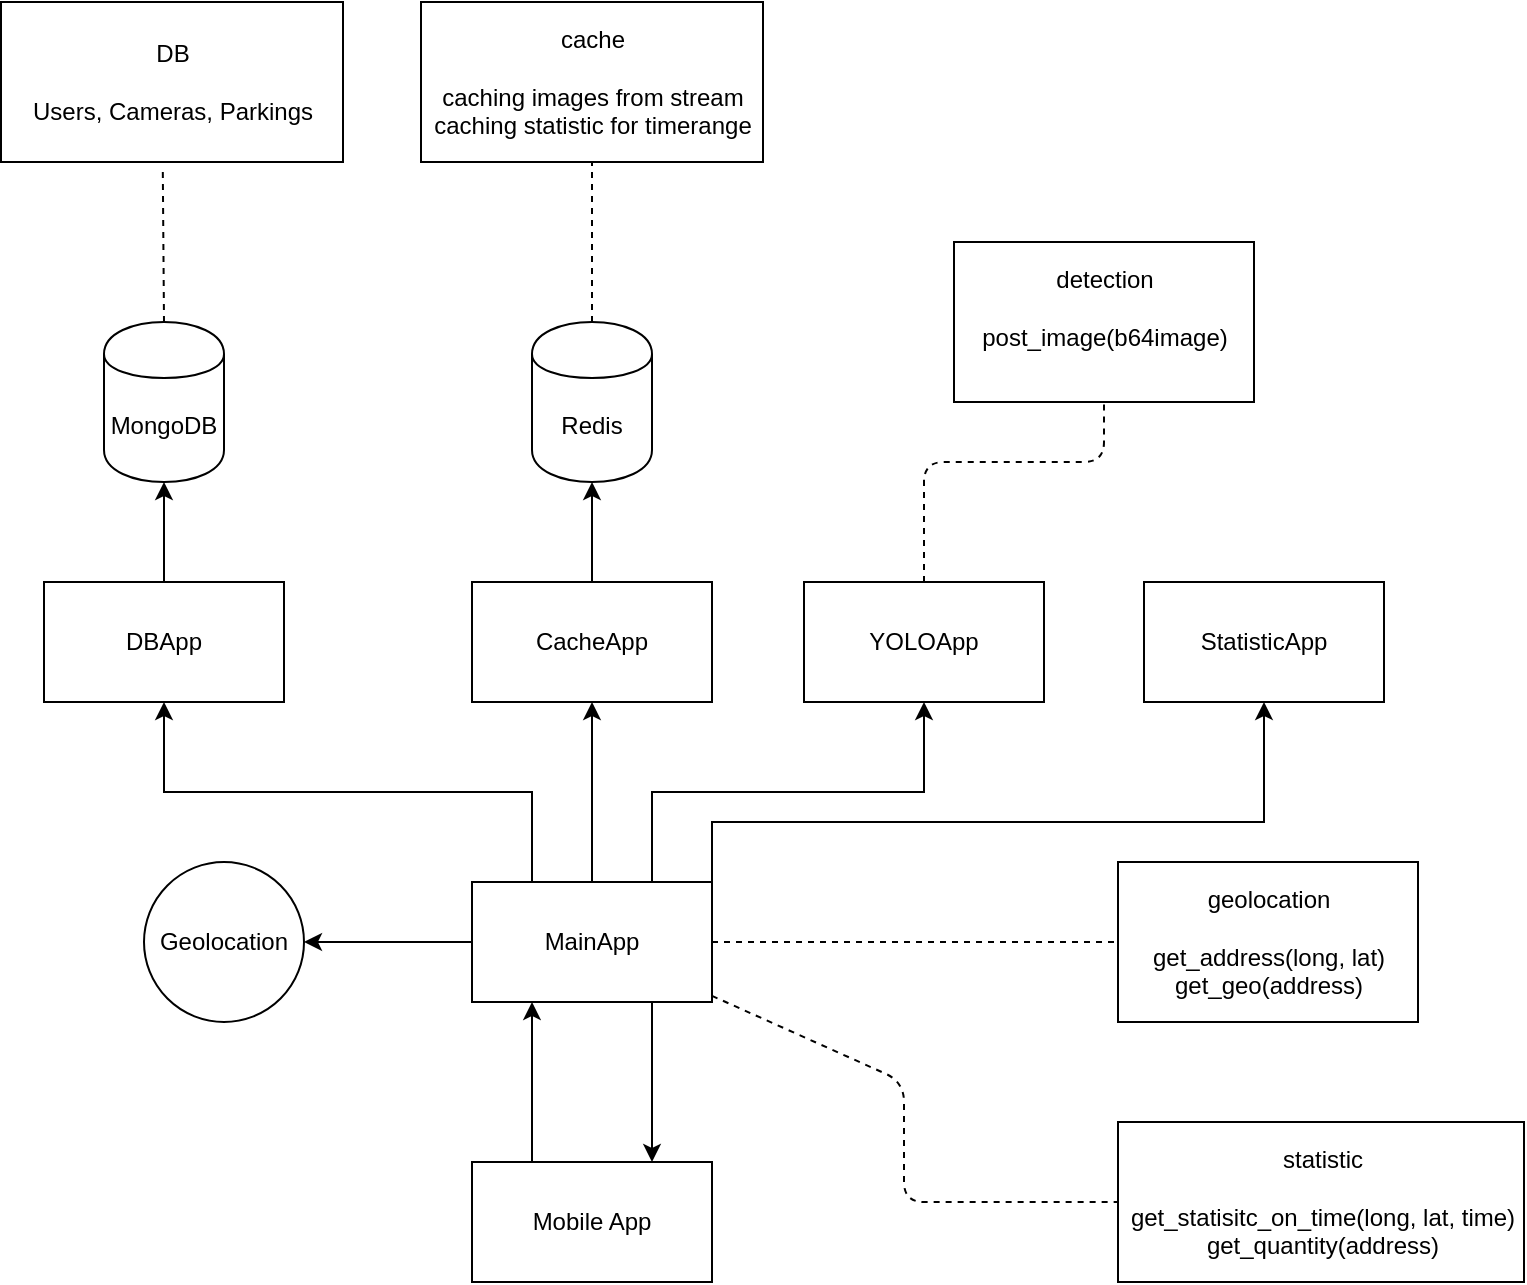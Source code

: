 <mxfile version="13.3.1" type="device"><diagram id="NIFeJiOtd8Y0fiY2GfI-" name="Page-1"><mxGraphModel dx="948" dy="1744" grid="1" gridSize="10" guides="1" tooltips="1" connect="1" arrows="1" fold="1" page="1" pageScale="1" pageWidth="827" pageHeight="1169" math="0" shadow="0"><root><mxCell id="0"/><mxCell id="1" parent="0"/><mxCell id="oYIXmTs4V15snj8VmOu9-6" style="edgeStyle=orthogonalEdgeStyle;rounded=0;orthogonalLoop=1;jettySize=auto;html=1;exitX=0.25;exitY=0;exitDx=0;exitDy=0;entryX=0.25;entryY=1;entryDx=0;entryDy=0;" edge="1" parent="1" source="oYIXmTs4V15snj8VmOu9-1" target="oYIXmTs4V15snj8VmOu9-2"><mxGeometry relative="1" as="geometry"/></mxCell><mxCell id="oYIXmTs4V15snj8VmOu9-1" value="Mobile App" style="rounded=0;whiteSpace=wrap;html=1;" vertex="1" parent="1"><mxGeometry x="354" y="570" width="120" height="60" as="geometry"/></mxCell><mxCell id="oYIXmTs4V15snj8VmOu9-7" style="edgeStyle=orthogonalEdgeStyle;rounded=0;orthogonalLoop=1;jettySize=auto;html=1;exitX=0.75;exitY=1;exitDx=0;exitDy=0;entryX=0.75;entryY=0;entryDx=0;entryDy=0;" edge="1" parent="1" source="oYIXmTs4V15snj8VmOu9-2" target="oYIXmTs4V15snj8VmOu9-1"><mxGeometry relative="1" as="geometry"/></mxCell><mxCell id="oYIXmTs4V15snj8VmOu9-12" style="edgeStyle=orthogonalEdgeStyle;rounded=0;orthogonalLoop=1;jettySize=auto;html=1;exitX=0.25;exitY=0;exitDx=0;exitDy=0;entryX=0.5;entryY=1;entryDx=0;entryDy=0;" edge="1" parent="1" source="oYIXmTs4V15snj8VmOu9-2" target="oYIXmTs4V15snj8VmOu9-3"><mxGeometry relative="1" as="geometry"/></mxCell><mxCell id="oYIXmTs4V15snj8VmOu9-13" style="edgeStyle=orthogonalEdgeStyle;rounded=0;orthogonalLoop=1;jettySize=auto;html=1;exitX=0.5;exitY=0;exitDx=0;exitDy=0;entryX=0.5;entryY=1;entryDx=0;entryDy=0;" edge="1" parent="1" source="oYIXmTs4V15snj8VmOu9-2" target="oYIXmTs4V15snj8VmOu9-4"><mxGeometry relative="1" as="geometry"/></mxCell><mxCell id="oYIXmTs4V15snj8VmOu9-14" style="edgeStyle=orthogonalEdgeStyle;rounded=0;orthogonalLoop=1;jettySize=auto;html=1;exitX=0.75;exitY=0;exitDx=0;exitDy=0;entryX=0.5;entryY=1;entryDx=0;entryDy=0;" edge="1" parent="1" source="oYIXmTs4V15snj8VmOu9-2" target="oYIXmTs4V15snj8VmOu9-5"><mxGeometry relative="1" as="geometry"/></mxCell><mxCell id="oYIXmTs4V15snj8VmOu9-17" style="edgeStyle=orthogonalEdgeStyle;rounded=0;orthogonalLoop=1;jettySize=auto;html=1;exitX=0;exitY=0.5;exitDx=0;exitDy=0;entryX=1;entryY=0.5;entryDx=0;entryDy=0;" edge="1" parent="1" source="oYIXmTs4V15snj8VmOu9-2" target="oYIXmTs4V15snj8VmOu9-8"><mxGeometry relative="1" as="geometry"/></mxCell><mxCell id="oYIXmTs4V15snj8VmOu9-31" style="edgeStyle=orthogonalEdgeStyle;rounded=0;orthogonalLoop=1;jettySize=auto;html=1;exitX=1;exitY=0.25;exitDx=0;exitDy=0;entryX=0.5;entryY=1;entryDx=0;entryDy=0;" edge="1" parent="1" source="oYIXmTs4V15snj8VmOu9-2" target="oYIXmTs4V15snj8VmOu9-30"><mxGeometry relative="1" as="geometry"><Array as="points"><mxPoint x="474" y="400"/><mxPoint x="750" y="400"/></Array></mxGeometry></mxCell><mxCell id="oYIXmTs4V15snj8VmOu9-2" value="MainApp" style="rounded=0;whiteSpace=wrap;html=1;" vertex="1" parent="1"><mxGeometry x="354" y="430" width="120" height="60" as="geometry"/></mxCell><mxCell id="oYIXmTs4V15snj8VmOu9-16" style="edgeStyle=orthogonalEdgeStyle;rounded=0;orthogonalLoop=1;jettySize=auto;html=1;exitX=0.5;exitY=0;exitDx=0;exitDy=0;entryX=0.5;entryY=1;entryDx=0;entryDy=0;" edge="1" parent="1" source="oYIXmTs4V15snj8VmOu9-3" target="oYIXmTs4V15snj8VmOu9-9"><mxGeometry relative="1" as="geometry"/></mxCell><mxCell id="oYIXmTs4V15snj8VmOu9-3" value="DBApp" style="rounded=0;whiteSpace=wrap;html=1;" vertex="1" parent="1"><mxGeometry x="140" y="280" width="120" height="60" as="geometry"/></mxCell><mxCell id="oYIXmTs4V15snj8VmOu9-15" style="edgeStyle=orthogonalEdgeStyle;rounded=0;orthogonalLoop=1;jettySize=auto;html=1;exitX=0.5;exitY=0;exitDx=0;exitDy=0;entryX=0.5;entryY=1;entryDx=0;entryDy=0;" edge="1" parent="1" source="oYIXmTs4V15snj8VmOu9-4" target="oYIXmTs4V15snj8VmOu9-10"><mxGeometry relative="1" as="geometry"/></mxCell><mxCell id="oYIXmTs4V15snj8VmOu9-4" value="CacheApp" style="rounded=0;whiteSpace=wrap;html=1;" vertex="1" parent="1"><mxGeometry x="354" y="280" width="120" height="60" as="geometry"/></mxCell><mxCell id="oYIXmTs4V15snj8VmOu9-5" value="YOLOApp" style="rounded=0;whiteSpace=wrap;html=1;" vertex="1" parent="1"><mxGeometry x="520" y="280" width="120" height="60" as="geometry"/></mxCell><mxCell id="oYIXmTs4V15snj8VmOu9-8" value="Geolocation" style="ellipse;whiteSpace=wrap;html=1;aspect=fixed;" vertex="1" parent="1"><mxGeometry x="190" y="420" width="80" height="80" as="geometry"/></mxCell><mxCell id="oYIXmTs4V15snj8VmOu9-9" value="MongoDB" style="shape=cylinder;whiteSpace=wrap;html=1;boundedLbl=1;backgroundOutline=1;" vertex="1" parent="1"><mxGeometry x="170" y="150" width="60" height="80" as="geometry"/></mxCell><mxCell id="oYIXmTs4V15snj8VmOu9-10" value="Redis" style="shape=cylinder;whiteSpace=wrap;html=1;boundedLbl=1;backgroundOutline=1;" vertex="1" parent="1"><mxGeometry x="384" y="150" width="60" height="80" as="geometry"/></mxCell><mxCell id="oYIXmTs4V15snj8VmOu9-18" value="" style="endArrow=none;dashed=1;html=1;exitX=1;exitY=0.5;exitDx=0;exitDy=0;entryX=0;entryY=0.5;entryDx=0;entryDy=0;" edge="1" parent="1" source="oYIXmTs4V15snj8VmOu9-2" target="oYIXmTs4V15snj8VmOu9-20"><mxGeometry width="50" height="50" relative="1" as="geometry"><mxPoint x="520" y="480" as="sourcePoint"/><mxPoint x="650" y="460" as="targetPoint"/></mxGeometry></mxCell><mxCell id="oYIXmTs4V15snj8VmOu9-20" value="geolocation&lt;br&gt;&lt;br&gt;get_address(long, lat)&lt;br&gt;get_geo(address)" style="html=1;" vertex="1" parent="1"><mxGeometry x="677" y="420" width="150" height="80" as="geometry"/></mxCell><mxCell id="oYIXmTs4V15snj8VmOu9-22" value="" style="endArrow=none;dashed=1;html=1;entryX=0;entryY=0.5;entryDx=0;entryDy=0;" edge="1" parent="1" source="oYIXmTs4V15snj8VmOu9-2" target="oYIXmTs4V15snj8VmOu9-23"><mxGeometry width="50" height="50" relative="1" as="geometry"><mxPoint x="610" y="580" as="sourcePoint"/><mxPoint x="650" y="590" as="targetPoint"/><Array as="points"><mxPoint x="570" y="530"/><mxPoint x="570" y="590"/></Array></mxGeometry></mxCell><mxCell id="oYIXmTs4V15snj8VmOu9-23" value="statistic&lt;br&gt;&lt;br&gt;get_statisitc_on_time(long, lat, time)&lt;br&gt;get_quantity(address)" style="html=1;" vertex="1" parent="1"><mxGeometry x="677" y="550" width="203" height="80" as="geometry"/></mxCell><mxCell id="oYIXmTs4V15snj8VmOu9-26" value="detection&lt;br&gt;&lt;br&gt;post_image(b64image)&lt;br&gt;&lt;span style=&quot;color: rgba(0 , 0 , 0 , 0) ; font-family: monospace ; font-size: 0px&quot;&gt;%3CmxGraphModel%3E%3Croot%3E%3CmxCell%20id%3D%220%22%2F%3E%3CmxCell%20id%3D%221%22%20parent%3D%220%22%2F%3E%3CmxCell%20id%3D%222%22%20value%3D%22geolocation%26lt%3Bbr%26gt%3B%26lt%3Bbr%26gt%3Bget_address(long%2C%20lat)%26lt%3Bbr%26gt%3Bget_geo(address)%22%20style%3D%22html%3D1%3B%22%20vertex%3D%221%22%20parent%3D%221%22%3E%3CmxGeometry%20x%3D%22677%22%20y%3D%22420%22%20width%3D%22150%22%20height%3D%2280%22%20as%3D%22geometry%22%2F%3E%3C%2FmxCell%3E%3C%2Froot%3E%3C%2FmxGraphModel%3E&lt;/span&gt;" style="html=1;" vertex="1" parent="1"><mxGeometry x="595" y="110" width="150" height="80" as="geometry"/></mxCell><mxCell id="oYIXmTs4V15snj8VmOu9-29" value="" style="endArrow=none;dashed=1;html=1;entryX=0.5;entryY=1;entryDx=0;entryDy=0;exitX=0.5;exitY=0;exitDx=0;exitDy=0;" edge="1" parent="1" source="oYIXmTs4V15snj8VmOu9-5" target="oYIXmTs4V15snj8VmOu9-26"><mxGeometry width="50" height="50" relative="1" as="geometry"><mxPoint x="590" y="250" as="sourcePoint"/><mxPoint x="640" y="200" as="targetPoint"/><Array as="points"><mxPoint x="580" y="220"/><mxPoint x="670" y="220"/></Array></mxGeometry></mxCell><mxCell id="oYIXmTs4V15snj8VmOu9-30" value="StatisticApp" style="rounded=0;whiteSpace=wrap;html=1;" vertex="1" parent="1"><mxGeometry x="690" y="280" width="120" height="60" as="geometry"/></mxCell><mxCell id="oYIXmTs4V15snj8VmOu9-32" value="" style="endArrow=none;dashed=1;html=1;exitX=0.5;exitY=0;exitDx=0;exitDy=0;entryX=0.5;entryY=1;entryDx=0;entryDy=0;" edge="1" parent="1" source="oYIXmTs4V15snj8VmOu9-10" target="oYIXmTs4V15snj8VmOu9-33"><mxGeometry width="50" height="50" relative="1" as="geometry"><mxPoint x="390" y="140" as="sourcePoint"/><mxPoint x="414" y="80" as="targetPoint"/></mxGeometry></mxCell><mxCell id="oYIXmTs4V15snj8VmOu9-33" value="cache&lt;br&gt;&lt;br&gt;caching images from stream&lt;br&gt;caching statistic for timerange" style="html=1;" vertex="1" parent="1"><mxGeometry x="328.5" y="-10" width="171" height="80" as="geometry"/></mxCell><mxCell id="oYIXmTs4V15snj8VmOu9-34" value="DB&lt;br&gt;&lt;br&gt;Users, Cameras, Parkings" style="html=1;" vertex="1" parent="1"><mxGeometry x="118.5" y="-10" width="171" height="80" as="geometry"/></mxCell><mxCell id="oYIXmTs4V15snj8VmOu9-35" value="" style="endArrow=none;dashed=1;html=1;exitX=0.5;exitY=0;exitDx=0;exitDy=0;entryX=0.473;entryY=1.025;entryDx=0;entryDy=0;entryPerimeter=0;" edge="1" parent="1" source="oYIXmTs4V15snj8VmOu9-9" target="oYIXmTs4V15snj8VmOu9-34"><mxGeometry width="50" height="50" relative="1" as="geometry"><mxPoint x="424" y="160" as="sourcePoint"/><mxPoint x="424" y="80" as="targetPoint"/></mxGeometry></mxCell></root></mxGraphModel></diagram></mxfile>